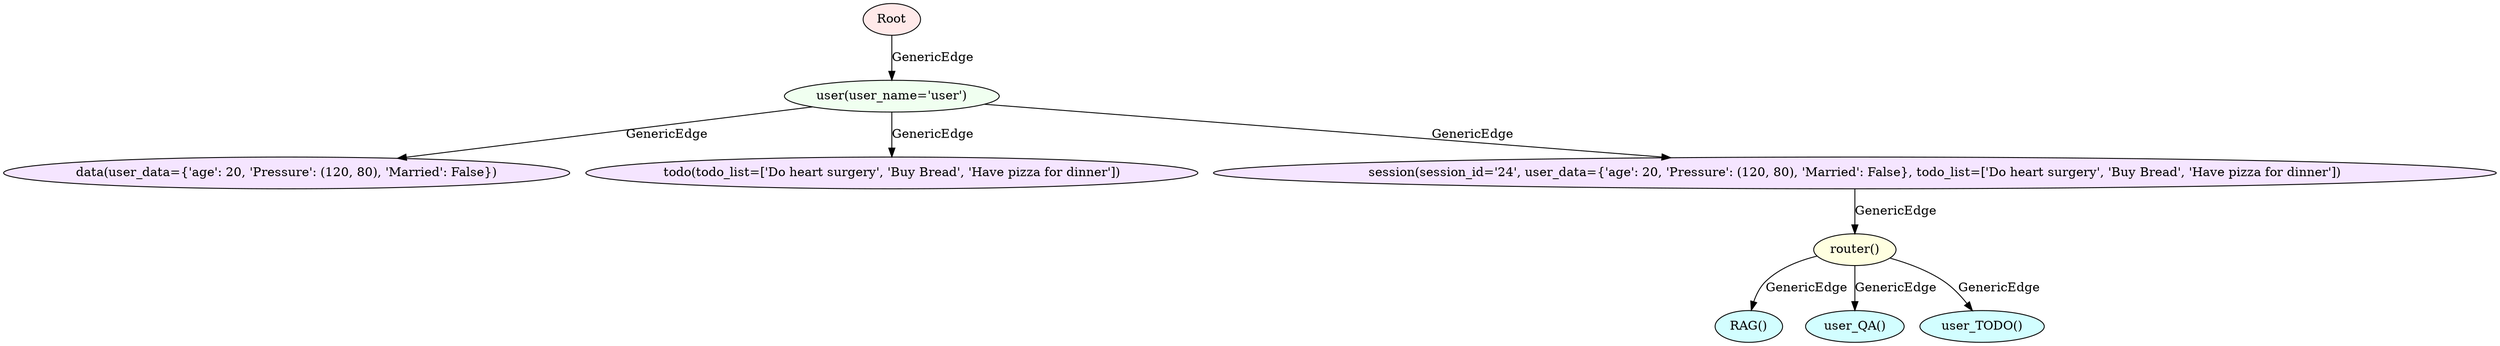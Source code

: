 digraph {
node [style="filled", shape="ellipse", fillcolor="invis", fontcolor="black"];
0 -> 1  [label="GenericEdge "];
1 -> 2  [label="GenericEdge "];
1 -> 3  [label="GenericEdge "];
1 -> 4  [label="GenericEdge "];
4 -> 5  [label="GenericEdge "];
5 -> 6  [label="GenericEdge "];
5 -> 7  [label="GenericEdge "];
5 -> 8  [label="GenericEdge "];
0 [label="Root"fillcolor="#FFE9E9"];
1 [label="user(user_name=&#x27;user&#x27;)"fillcolor="#F0FFF0"];
2 [label="data(user_data={&#x27;age&#x27;: 20, &#x27;Pressure&#x27;: (120, 80), &#x27;Married&#x27;: False})"fillcolor="#F5E5FF"];
3 [label="todo(todo_list=[&#x27;Do heart surgery&#x27;, &#x27;Buy Bread&#x27;, &#x27;Have pizza for dinner&#x27;])"fillcolor="#F5E5FF"];
4 [label="session(session_id=&#x27;24&#x27;, user_data={&#x27;age&#x27;: 20, &#x27;Pressure&#x27;: (120, 80), &#x27;Married&#x27;: False}, todo_list=[&#x27;Do heart surgery&#x27;, &#x27;Buy Bread&#x27;, &#x27;Have pizza for dinner&#x27;])"fillcolor="#F5E5FF"];
5 [label="router()"fillcolor="#FFFFE0"];
6 [label="RAG()"fillcolor="#D2FEFF "];
7 [label="user_QA()"fillcolor="#D2FEFF "];
8 [label="user_TODO()"fillcolor="#D2FEFF "];
}